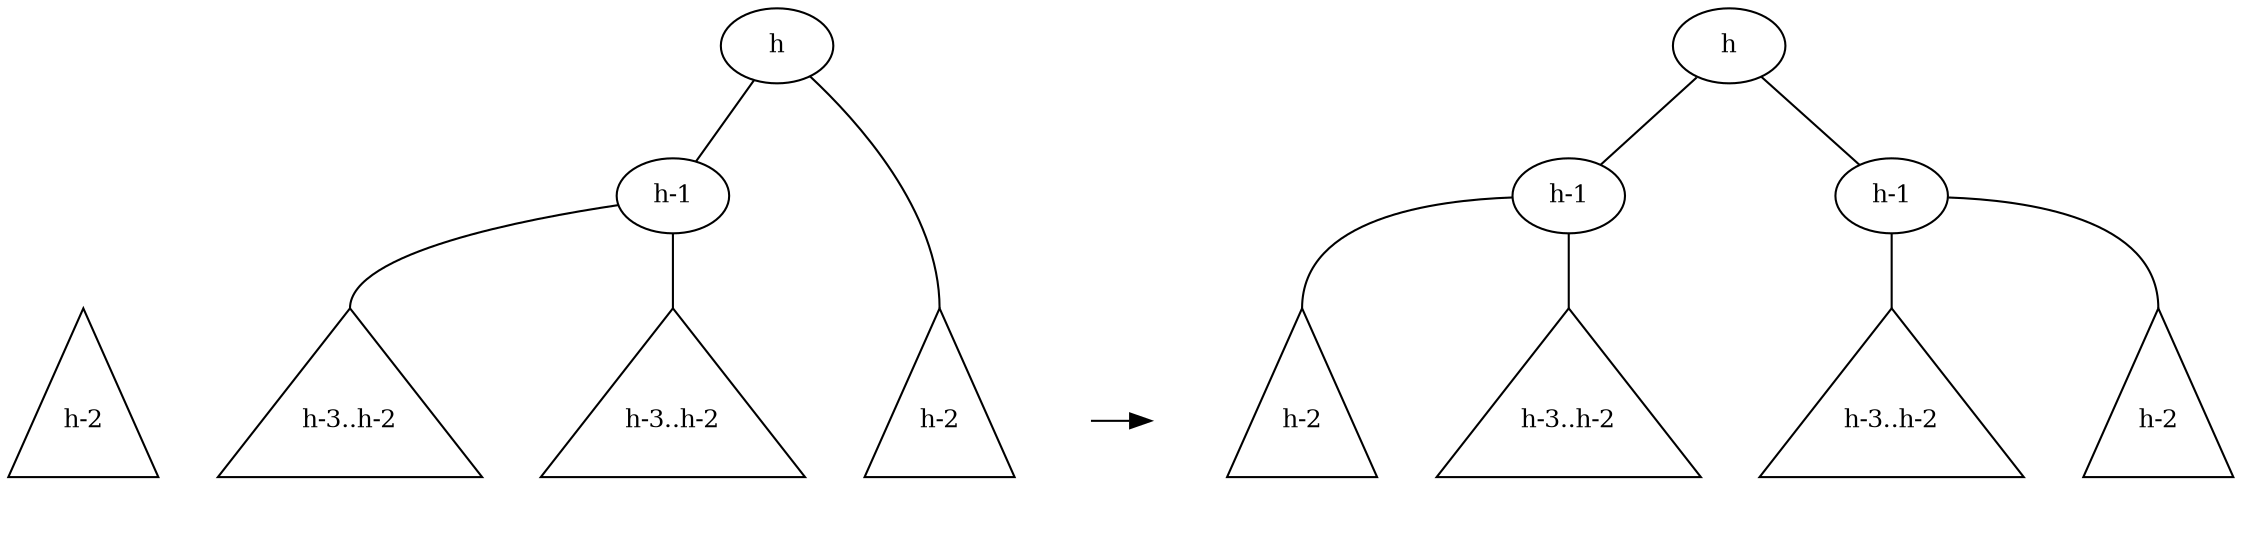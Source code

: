 digraph Merge {
  edge [dir=none];
  node [fontsize=12];
  nodesep=0.4;
  A [shape="triangle", width=1, height=1.5, label="h-2"]
  B [label="h"];
  Bl [label="h-1"];
  Bll [shape="triangle", width=1, height=1.5, label="h-3..h-2"];
  Blr [shape="triangle", width=1, height=1.5, label="h-3..h-2"];
  Br [shape="triangle", width=1, height=1.5, label="h-2"];
  B -> Bl;
  Bl -> Bll:n;
  Bl -> Blr:n;
  B -> Br:n;
  C [label="h"];
  Cl [label="h-1"];
  Cll [shape="triangle", width=1, height=1.5, label="h-2"];
  Clr [shape="triangle", width=1, height=1.5, label="h-3..h-2"];
  Cr [label="h-1"];
  Crl [shape="triangle", width=1, height=1.5, label="h-3..h-2"];
  Crr [shape="triangle", width=1, height=1.5, label="h-2"];
  C -> Cl;
  C -> Cr;
  Cl -> Cll:n;
  Cl -> Clr:n;
  Cr -> Crl:n;
  Cr -> Crr:n;
  breakL [label="", style=invis, width=0.1];
  breakR [label="", style=invis, width=0.1];
  { rank=same;
    A -> Bll -> Blr -> Br -> breakL [style=invis];
    breakL -> breakR [dir=forward];
    breakR -> Cll -> Clr -> Crl -> Crr [style=invis];
  }
}


